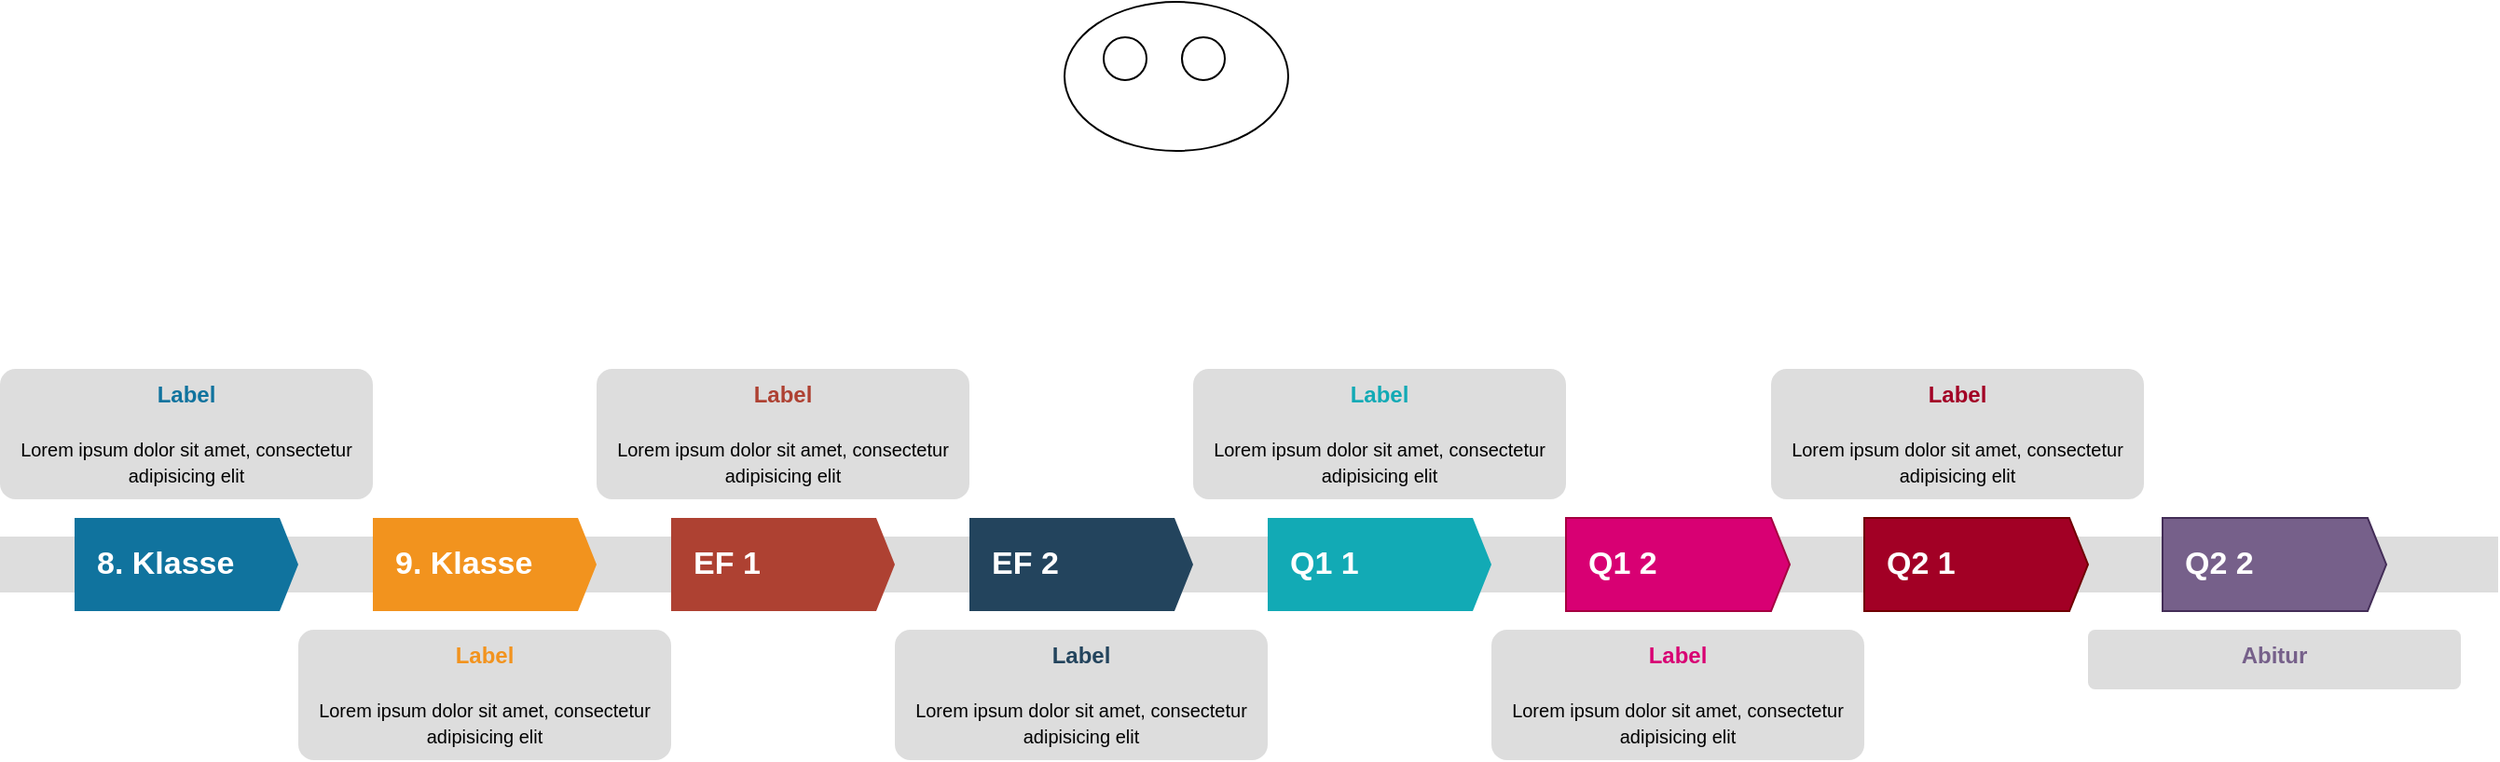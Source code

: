 <mxfile version="14.2.7" type="github">
  <diagram id="V-zIZHMjK9zmQreW0T42" name="Timeline">
    <mxGraphModel dx="1160" dy="680" grid="0" gridSize="10" guides="1" tooltips="1" connect="1" arrows="1" fold="1" page="1" pageScale="1" pageWidth="1654" pageHeight="1169" math="0" shadow="0">
      <root>
        <mxCell id="0pj6gde8aNvLxsNyUYZi-0" />
        <mxCell id="0pj6gde8aNvLxsNyUYZi-1" parent="0pj6gde8aNvLxsNyUYZi-0" />
        <mxCell id="AiYkwAdwS7Rge54XK6NB-0" value="" style="fillColor=#dddddd;rounded=0;strokeColor=none;shadow=0;sketch=0;" parent="0pj6gde8aNvLxsNyUYZi-1" vertex="1">
          <mxGeometry x="40" y="380" width="1340" height="30" as="geometry" />
        </mxCell>
        <mxCell id="AiYkwAdwS7Rge54XK6NB-1" value="8. Klasse" style="shape=mxgraph.infographic.ribbonSimple;notch1=0;notch2=10;notch=0;html=1;fillColor=#10739E;strokeColor=none;shadow=0;fontSize=17;fontColor=#FFFFFF;align=left;spacingLeft=10;fontStyle=1;sketch=0;" parent="0pj6gde8aNvLxsNyUYZi-1" vertex="1">
          <mxGeometry x="80" y="370" width="120" height="50" as="geometry" />
        </mxCell>
        <mxCell id="AiYkwAdwS7Rge54XK6NB-2" value="9. Klasse" style="shape=mxgraph.infographic.ribbonSimple;notch1=0;notch2=10;notch=0;html=1;fillColor=#F2931E;strokeColor=none;shadow=0;fontSize=17;fontColor=#FFFFFF;align=left;spacingLeft=10;fontStyle=1;sketch=0;" parent="0pj6gde8aNvLxsNyUYZi-1" vertex="1">
          <mxGeometry x="240" y="370" width="120" height="50" as="geometry" />
        </mxCell>
        <mxCell id="AiYkwAdwS7Rge54XK6NB-3" value="EF 1" style="shape=mxgraph.infographic.ribbonSimple;notch1=0;notch2=10;notch=0;html=1;fillColor=#AE4132;strokeColor=none;shadow=0;fontSize=17;fontColor=#FFFFFF;align=left;spacingLeft=10;fontStyle=1;sketch=0;" parent="0pj6gde8aNvLxsNyUYZi-1" vertex="1">
          <mxGeometry x="400" y="370" width="120" height="50" as="geometry" />
        </mxCell>
        <mxCell id="AiYkwAdwS7Rge54XK6NB-4" value="EF 2" style="shape=mxgraph.infographic.ribbonSimple;notch1=0;notch2=10;notch=0;html=1;fillColor=#23445D;strokeColor=none;shadow=0;fontSize=17;fontColor=#FFFFFF;align=left;spacingLeft=10;fontStyle=1;sketch=0;" parent="0pj6gde8aNvLxsNyUYZi-1" vertex="1">
          <mxGeometry x="560" y="370" width="120" height="50" as="geometry" />
        </mxCell>
        <mxCell id="AiYkwAdwS7Rge54XK6NB-5" value="Q1 1" style="shape=mxgraph.infographic.ribbonSimple;notch1=0;notch2=10;notch=0;html=1;fillColor=#12AAB5;strokeColor=none;shadow=0;fontSize=17;fontColor=#FFFFFF;align=left;spacingLeft=10;fontStyle=1;sketch=0;" parent="0pj6gde8aNvLxsNyUYZi-1" vertex="1">
          <mxGeometry x="720" y="370" width="120" height="50" as="geometry" />
        </mxCell>
        <mxCell id="AiYkwAdwS7Rge54XK6NB-6" value="&lt;font style=&quot;font-size: 10px&quot;&gt;&lt;font style=&quot;font-size: 12px&quot; color=&quot;#10739E&quot;&gt;&lt;b&gt;Label&lt;/b&gt;&lt;/font&gt;&lt;br&gt;&lt;br&gt;&lt;font size=&quot;1&quot;&gt;Lorem ipsum dolor sit amet, consectetur adipisicing elit&lt;/font&gt;&lt;/font&gt;" style="rounded=1;strokeColor=none;fillColor=#DDDDDD;align=center;arcSize=12;verticalAlign=top;whiteSpace=wrap;html=1;fontSize=12;shadow=0;sketch=0;" parent="0pj6gde8aNvLxsNyUYZi-1" vertex="1">
          <mxGeometry x="40" y="290" width="200" height="70" as="geometry" />
        </mxCell>
        <mxCell id="AiYkwAdwS7Rge54XK6NB-7" value="&lt;font style=&quot;font-size: 10px&quot;&gt;&lt;font style=&quot;font-size: 12px&quot; color=&quot;#F2931E&quot;&gt;&lt;b&gt;Label&lt;/b&gt;&lt;/font&gt;&lt;br&gt;&lt;br&gt;&lt;font size=&quot;1&quot;&gt;Lorem ipsum dolor sit amet, consectetur adipisicing elit&lt;/font&gt;&lt;/font&gt;" style="rounded=1;strokeColor=none;fillColor=#DDDDDD;align=center;arcSize=12;verticalAlign=top;whiteSpace=wrap;html=1;fontSize=12;shadow=0;sketch=0;" parent="0pj6gde8aNvLxsNyUYZi-1" vertex="1">
          <mxGeometry x="200" y="430" width="200" height="70" as="geometry" />
        </mxCell>
        <mxCell id="AiYkwAdwS7Rge54XK6NB-8" value="&lt;font style=&quot;font-size: 10px&quot;&gt;&lt;font style=&quot;font-size: 12px&quot; color=&quot;#AE4132&quot;&gt;&lt;b&gt;Label&lt;/b&gt;&lt;/font&gt;&lt;br&gt;&lt;br&gt;&lt;font size=&quot;1&quot;&gt;Lorem ipsum dolor sit amet, consectetur adipisicing elit&lt;/font&gt;&lt;/font&gt;" style="rounded=1;strokeColor=none;fillColor=#DDDDDD;align=center;arcSize=12;verticalAlign=top;whiteSpace=wrap;html=1;fontSize=12;shadow=0;sketch=0;" parent="0pj6gde8aNvLxsNyUYZi-1" vertex="1">
          <mxGeometry x="360" y="290" width="200" height="70" as="geometry" />
        </mxCell>
        <mxCell id="AiYkwAdwS7Rge54XK6NB-9" value="&lt;font style=&quot;font-size: 10px&quot;&gt;&lt;font style=&quot;font-size: 12px&quot; color=&quot;#23445D&quot;&gt;&lt;b&gt;Label&lt;/b&gt;&lt;/font&gt;&lt;br&gt;&lt;br&gt;&lt;font size=&quot;1&quot;&gt;Lorem ipsum dolor sit amet, consectetur adipisicing elit&lt;/font&gt;&lt;/font&gt;" style="rounded=1;strokeColor=none;fillColor=#DDDDDD;align=center;arcSize=12;verticalAlign=top;whiteSpace=wrap;html=1;fontSize=12;shadow=0;sketch=0;" parent="0pj6gde8aNvLxsNyUYZi-1" vertex="1">
          <mxGeometry x="520" y="430" width="200" height="70" as="geometry" />
        </mxCell>
        <mxCell id="AiYkwAdwS7Rge54XK6NB-10" value="&lt;font style=&quot;font-size: 10px&quot;&gt;&lt;font style=&quot;font-size: 12px&quot; color=&quot;#12AAB5&quot;&gt;&lt;b&gt;Label&lt;/b&gt;&lt;/font&gt;&lt;br&gt;&lt;br&gt;&lt;font size=&quot;1&quot;&gt;Lorem ipsum dolor sit amet, consectetur adipisicing elit&lt;/font&gt;&lt;/font&gt;" style="rounded=1;strokeColor=none;fillColor=#DDDDDD;align=center;arcSize=12;verticalAlign=top;whiteSpace=wrap;html=1;fontSize=12;shadow=0;sketch=0;" parent="0pj6gde8aNvLxsNyUYZi-1" vertex="1">
          <mxGeometry x="680" y="290" width="200" height="70" as="geometry" />
        </mxCell>
        <mxCell id="AiYkwAdwS7Rge54XK6NB-11" value="Q1 2" style="shape=mxgraph.infographic.ribbonSimple;notch1=0;notch2=10;notch=0;html=1;fillColor=#d80073;strokeColor=#A50040;shadow=0;fontSize=17;align=left;spacingLeft=10;fontStyle=1;sketch=0;fontColor=#ffffff;" parent="0pj6gde8aNvLxsNyUYZi-1" vertex="1">
          <mxGeometry x="880" y="370" width="120" height="50" as="geometry" />
        </mxCell>
        <mxCell id="AiYkwAdwS7Rge54XK6NB-12" value="Q2 1" style="shape=mxgraph.infographic.ribbonSimple;notch1=0;notch2=10;notch=0;html=1;fillColor=#a20025;strokeColor=#6F0000;shadow=0;fontSize=17;fontColor=#ffffff;align=left;spacingLeft=10;fontStyle=1;sketch=0;" parent="0pj6gde8aNvLxsNyUYZi-1" vertex="1">
          <mxGeometry x="1040" y="370" width="120" height="50" as="geometry" />
        </mxCell>
        <mxCell id="AiYkwAdwS7Rge54XK6NB-13" value="Q2 2" style="shape=mxgraph.infographic.ribbonSimple;notch1=0;notch2=10;notch=0;html=1;fillColor=#76608a;strokeColor=#432D57;shadow=0;fontSize=17;fontColor=#ffffff;align=left;spacingLeft=10;fontStyle=1;sketch=0;" parent="0pj6gde8aNvLxsNyUYZi-1" vertex="1">
          <mxGeometry x="1200" y="370" width="120" height="50" as="geometry" />
        </mxCell>
        <mxCell id="AiYkwAdwS7Rge54XK6NB-14" value="&lt;font style=&quot;font-size: 10px&quot;&gt;&lt;font style=&quot;font-size: 12px&quot; color=&quot;#d80073&quot;&gt;&lt;b&gt;Label&lt;/b&gt;&lt;/font&gt;&lt;br&gt;&lt;br&gt;&lt;font size=&quot;1&quot;&gt;Lorem ipsum dolor sit amet, consectetur adipisicing elit&lt;/font&gt;&lt;/font&gt;" style="rounded=1;strokeColor=none;fillColor=#DDDDDD;align=center;arcSize=12;verticalAlign=top;whiteSpace=wrap;html=1;fontSize=12;shadow=0;sketch=0;" parent="0pj6gde8aNvLxsNyUYZi-1" vertex="1">
          <mxGeometry x="840" y="430" width="200" height="70" as="geometry" />
        </mxCell>
        <mxCell id="AiYkwAdwS7Rge54XK6NB-15" value="&lt;font style=&quot;font-size: 10px&quot;&gt;&lt;font style=&quot;font-size: 12px&quot; color=&quot;#76608a&quot;&gt;&lt;b&gt;Abitur&lt;/b&gt;&lt;/font&gt;&lt;br&gt;&lt;br&gt;&lt;br&gt;&lt;/font&gt;" style="rounded=1;strokeColor=none;fillColor=#DDDDDD;align=center;arcSize=12;verticalAlign=top;whiteSpace=wrap;html=1;fontSize=12;shadow=0;sketch=0;" parent="0pj6gde8aNvLxsNyUYZi-1" vertex="1">
          <mxGeometry x="1160" y="430" width="200" height="32" as="geometry" />
        </mxCell>
        <mxCell id="AiYkwAdwS7Rge54XK6NB-16" value="&lt;font style=&quot;font-size: 10px&quot;&gt;&lt;font style=&quot;font-size: 12px&quot; color=&quot;#a20025&quot;&gt;&lt;b&gt;Label&lt;/b&gt;&lt;/font&gt;&lt;br&gt;&lt;br&gt;&lt;font size=&quot;1&quot;&gt;Lorem ipsum dolor sit amet, consectetur adipisicing elit&lt;/font&gt;&lt;/font&gt;" style="rounded=1;strokeColor=none;fillColor=#DDDDDD;align=center;arcSize=12;verticalAlign=top;whiteSpace=wrap;html=1;fontSize=12;shadow=0;sketch=0;" parent="0pj6gde8aNvLxsNyUYZi-1" vertex="1">
          <mxGeometry x="990" y="290" width="200" height="70" as="geometry" />
        </mxCell>
        <mxCell id="LshpBhWnorMcJIllT3-G-0" value="" style="ellipse;whiteSpace=wrap;html=1;" vertex="1" parent="0pj6gde8aNvLxsNyUYZi-1">
          <mxGeometry x="611" y="93" width="120" height="80" as="geometry" />
        </mxCell>
        <mxCell id="LshpBhWnorMcJIllT3-G-1" value="" style="ellipse;whiteSpace=wrap;html=1;" vertex="1" parent="0pj6gde8aNvLxsNyUYZi-1">
          <mxGeometry x="632" y="112" width="23" height="23" as="geometry" />
        </mxCell>
        <mxCell id="LshpBhWnorMcJIllT3-G-2" value="" style="ellipse;whiteSpace=wrap;html=1;" vertex="1" parent="0pj6gde8aNvLxsNyUYZi-1">
          <mxGeometry x="674" y="112" width="23" height="23" as="geometry" />
        </mxCell>
      </root>
    </mxGraphModel>
  </diagram>
</mxfile>
